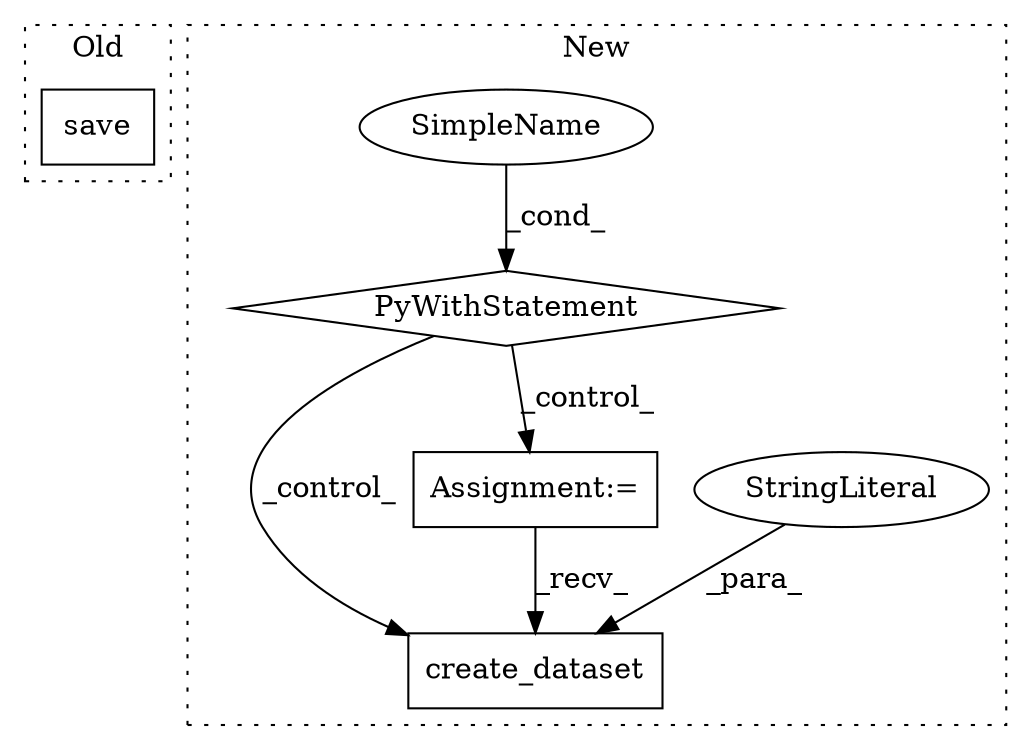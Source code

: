 digraph G {
subgraph cluster0 {
1 [label="save" a="32" s="6696,6717" l="5,1" shape="box"];
label = "Old";
style="dotted";
}
subgraph cluster1 {
2 [label="create_dataset" a="32" s="6931,6986" l="15,1" shape="box"];
3 [label="StringLiteral" a="45" s="6946" l="16" shape="ellipse"];
4 [label="Assignment:=" a="7" s="6918" l="2" shape="box"];
5 [label="PyWithStatement" a="104" s="6869,6904" l="10,2" shape="diamond"];
6 [label="SimpleName" a="42" s="" l="" shape="ellipse"];
label = "New";
style="dotted";
}
3 -> 2 [label="_para_"];
4 -> 2 [label="_recv_"];
5 -> 4 [label="_control_"];
5 -> 2 [label="_control_"];
6 -> 5 [label="_cond_"];
}